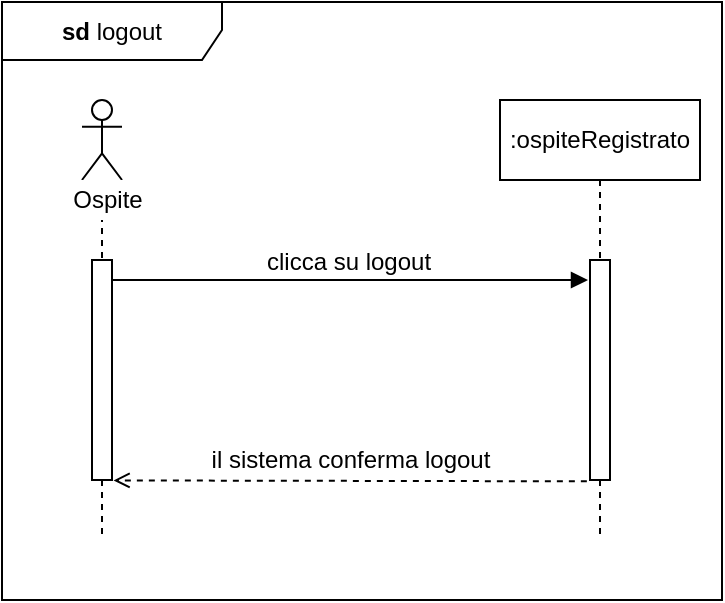 <mxfile version="13.9.9" type="device"><diagram id="MIO8tU1UEvl1B__BIQpK" name="Page-1"><mxGraphModel dx="852" dy="1663" grid="1" gridSize="10" guides="1" tooltips="1" connect="1" arrows="1" fold="1" page="1" pageScale="1" pageWidth="827" pageHeight="1169" math="0" shadow="0"><root><mxCell id="0"/><mxCell id="1" parent="0"/><mxCell id="ORToput19fKV2EuOsulp-1" value="&lt;b&gt;sd &lt;/b&gt;logout" style="shape=umlFrame;whiteSpace=wrap;html=1;width=110;height=29;" parent="1" vertex="1"><mxGeometry x="80" y="-1169" width="360" height="299" as="geometry"/></mxCell><mxCell id="biBlbflUzNOPunbcJSMS-14" value="" style="endArrow=open;dashed=1;endFill=0;endSize=6;html=1;exitX=-0.157;exitY=1.006;exitDx=0;exitDy=0;exitPerimeter=0;entryX=1.077;entryY=1.002;entryDx=0;entryDy=0;entryPerimeter=0;startSize=8;" parent="1" source="biBlbflUzNOPunbcJSMS-8" target="biBlbflUzNOPunbcJSMS-5" edge="1"><mxGeometry width="160" relative="1" as="geometry"><mxPoint x="299" y="-870" as="sourcePoint"/><mxPoint x="136" y="-892" as="targetPoint"/></mxGeometry></mxCell><mxCell id="biBlbflUzNOPunbcJSMS-9" value="&lt;font style=&quot;font-size: 12px&quot;&gt;clicca su logout&lt;/font&gt;" style="html=1;verticalAlign=bottom;startArrow=none;endArrow=block;startSize=8;exitX=0.967;exitY=0.408;exitDx=0;exitDy=0;exitPerimeter=0;startFill=0;" parent="1" edge="1"><mxGeometry relative="1" as="geometry"><mxPoint x="133.67" y="-1029.96" as="sourcePoint"/><mxPoint x="373" y="-1030" as="targetPoint"/></mxGeometry></mxCell><mxCell id="biBlbflUzNOPunbcJSMS-2" value=":ospiteRegistrato" style="shape=umlLifeline;perimeter=lifelinePerimeter;whiteSpace=wrap;html=1;container=1;collapsible=0;recursiveResize=0;outlineConnect=0;" parent="1" vertex="1"><mxGeometry x="329" y="-1120" width="100" height="220" as="geometry"/></mxCell><mxCell id="biBlbflUzNOPunbcJSMS-3" value="" style="shape=umlLifeline;participant=umlActor;perimeter=lifelinePerimeter;whiteSpace=wrap;html=1;container=1;collapsible=0;recursiveResize=0;verticalAlign=top;spacingTop=36;outlineConnect=0;" parent="1" vertex="1"><mxGeometry x="120" y="-1120" width="20" height="220" as="geometry"/></mxCell><mxCell id="biBlbflUzNOPunbcJSMS-5" value="" style="html=1;points=[];perimeter=orthogonalPerimeter;" parent="biBlbflUzNOPunbcJSMS-3" vertex="1"><mxGeometry x="5" y="80" width="10" height="110" as="geometry"/></mxCell><mxCell id="biBlbflUzNOPunbcJSMS-8" value="" style="html=1;points=[];perimeter=orthogonalPerimeter;" parent="1" vertex="1"><mxGeometry x="374" y="-1040" width="10" height="110" as="geometry"/></mxCell><mxCell id="biBlbflUzNOPunbcJSMS-16" value="&lt;span style=&quot;line-height: 107% ; font-family: &amp;#34;calibri&amp;#34; , sans-serif&quot;&gt;&lt;font style=&quot;font-size: 12px&quot;&gt;il sistema conferma logout&lt;/font&gt;&lt;/span&gt;" style="text;html=1;align=center;verticalAlign=middle;resizable=0;points=[];autosize=1;" parent="1" vertex="1"><mxGeometry x="184" y="-950" width="140" height="20" as="geometry"/></mxCell><mxCell id="qMYDWcCDu9AAl-JOevRi-2" value="Ospite" style="text;html=1;align=center;verticalAlign=middle;whiteSpace=wrap;rounded=0;fillColor=#ffffff;" parent="1" vertex="1"><mxGeometry x="96.25" y="-1080" width="73.75" height="20" as="geometry"/></mxCell></root></mxGraphModel></diagram></mxfile>